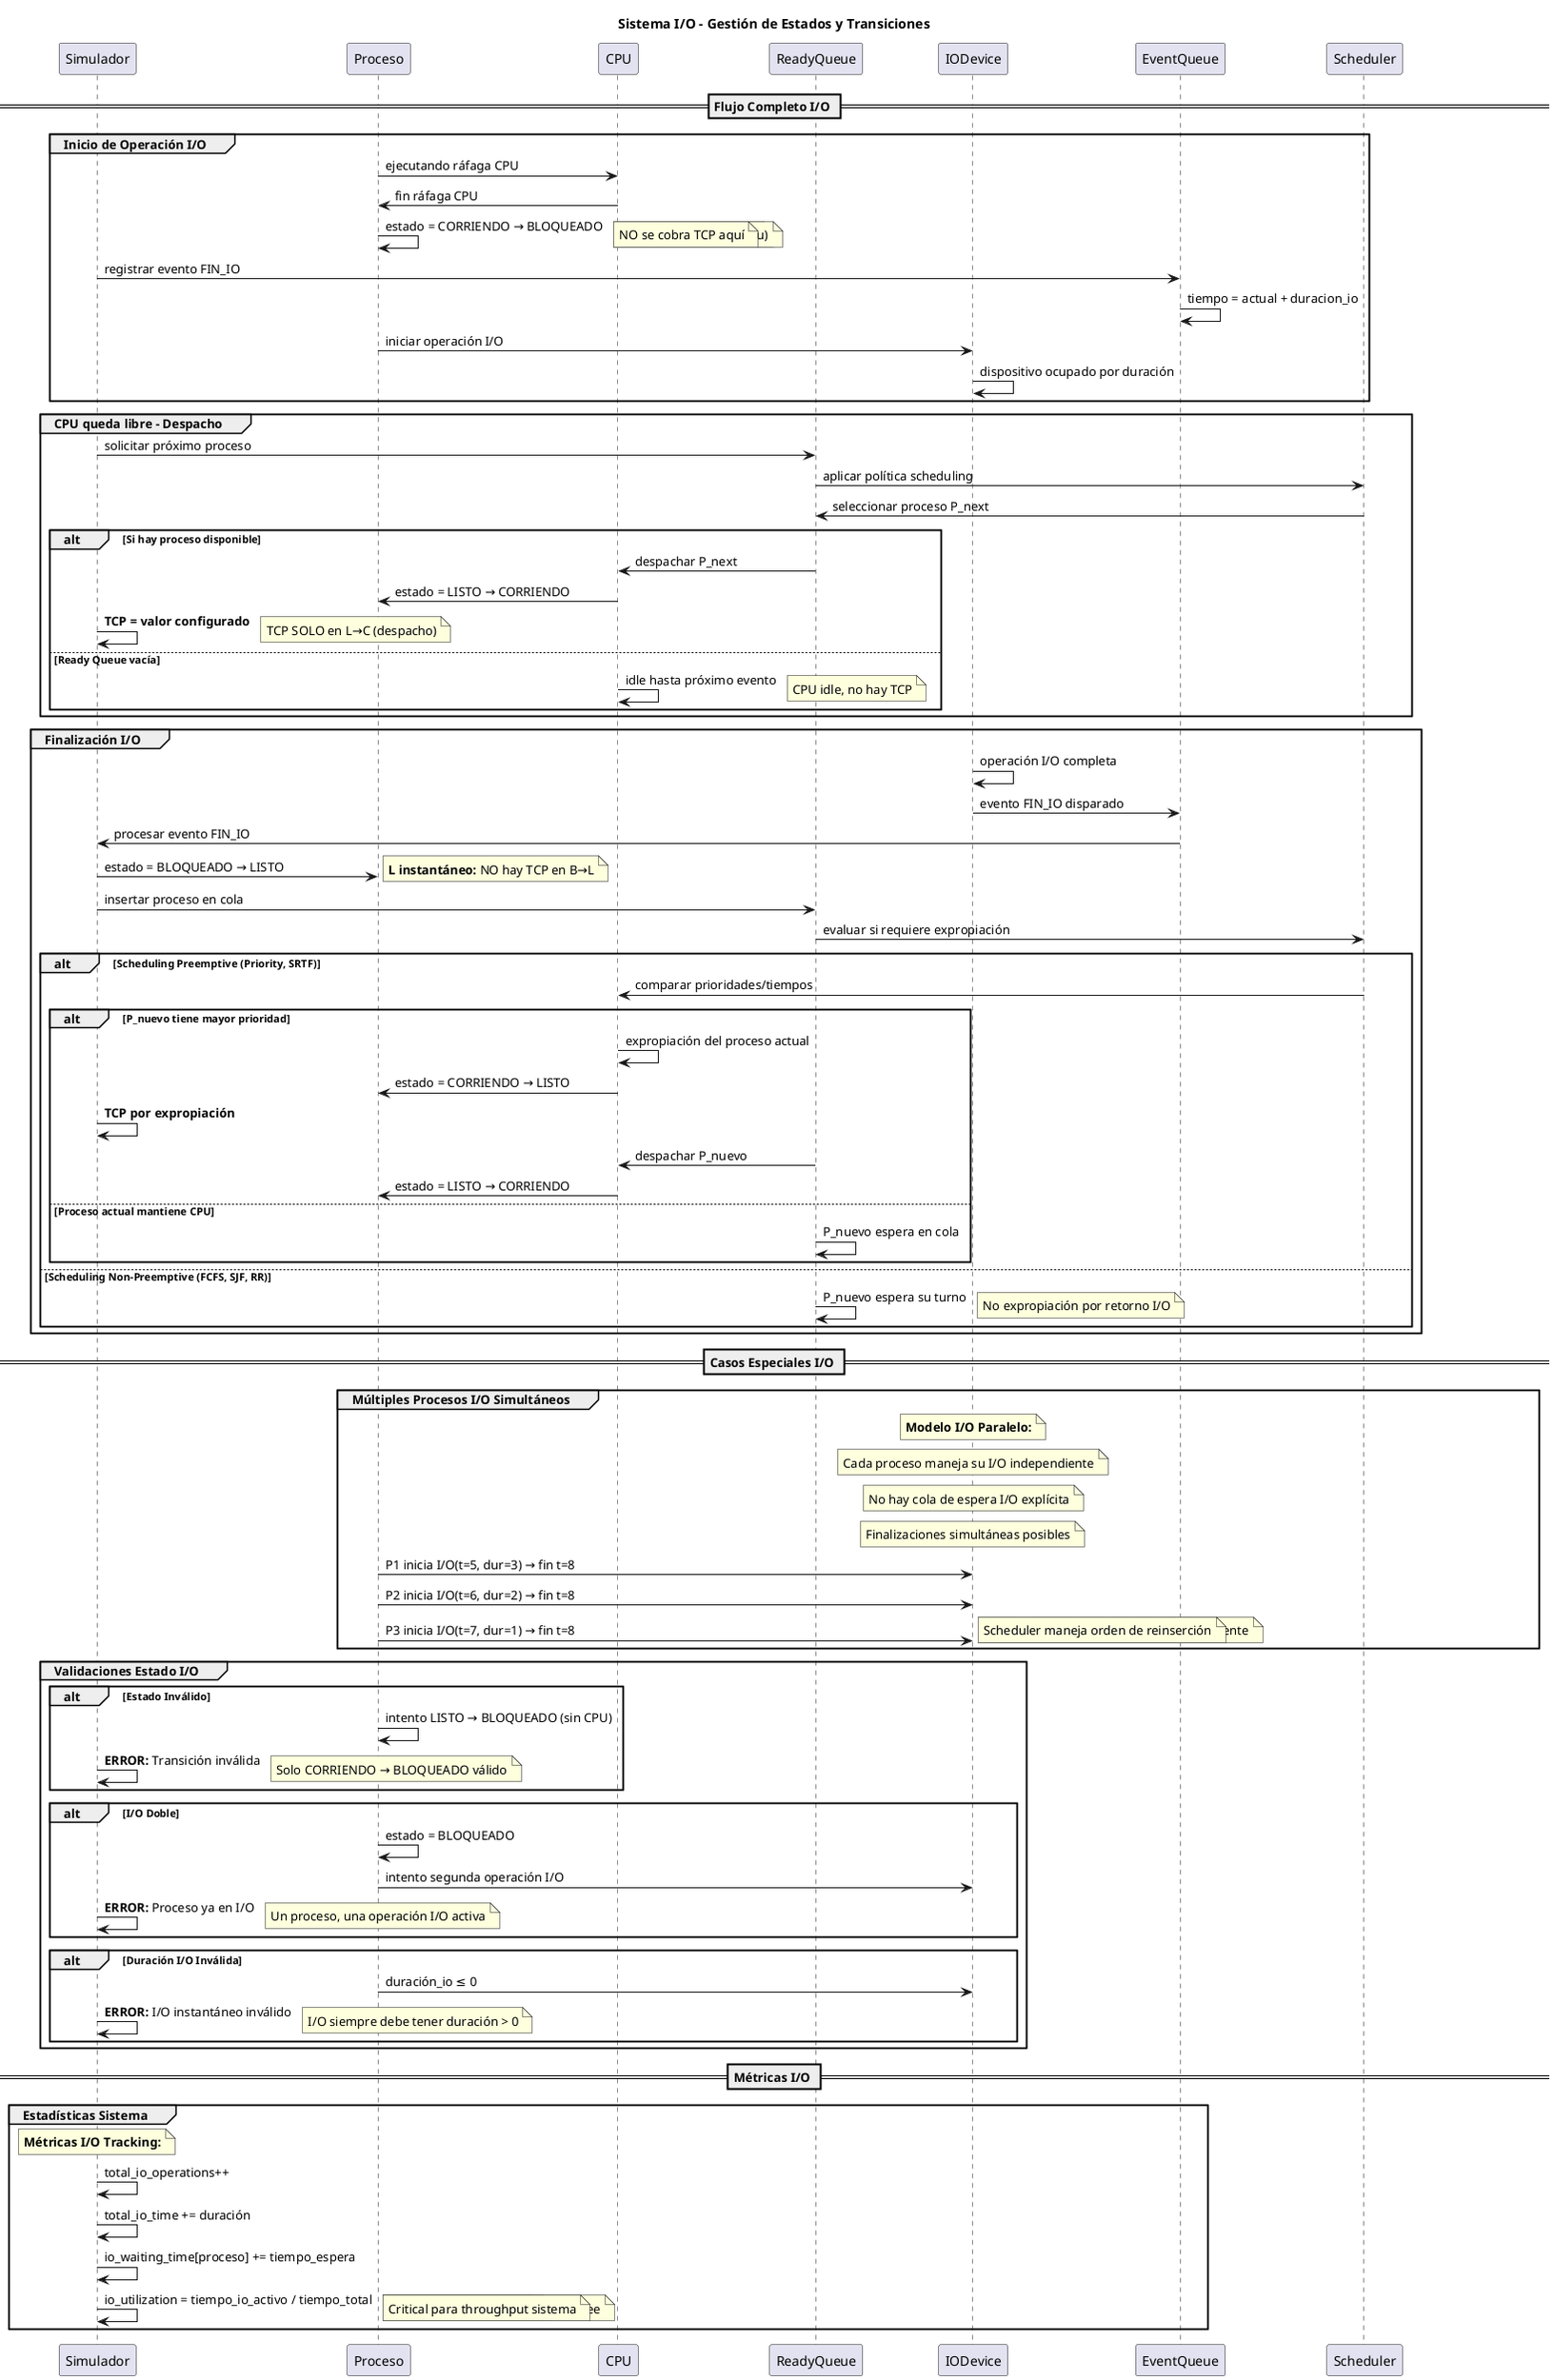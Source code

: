 @startuml
title Sistema I/O - Gestión de Estados y Transiciones
participant "Simulador" as Sim  
participant "Proceso" as P
participant "CPU" as CPU
participant "ReadyQueue" as RQ
participant "IODevice" as IO
participant "EventQueue" as EQ
participant "Scheduler" as Sch

== Flujo Completo I/O ==

group Inicio de Operación I/O
    P -> CPU: ejecutando ráfaga CPU
    CPU -> P: fin ráfaga CPU
    P -> P: estado = CORRIENDO → BLOQUEADO
    
    note right: **Transición Crítica B→L:** 
    note right: DEBE ser instantánea (0u)
    note right: NO se cobra TCP aquí
    
    Sim -> EQ: registrar evento FIN_IO
    EQ -> EQ: tiempo = actual + duracion_io
    P -> IO: iniciar operación I/O
    IO -> IO: dispositivo ocupado por duración
end

group CPU queda libre - Despacho
    Sim -> RQ: solicitar próximo proceso  
    RQ -> Sch: aplicar política scheduling
    Sch -> RQ: seleccionar proceso P_next
    
    alt Si hay proceso disponible
        RQ -> CPU: despachar P_next
        CPU -> P: estado = LISTO → CORRIENDO  
        Sim -> Sim: **TCP = valor configurado**
        note right: TCP SOLO en L→C (despacho)
    else Ready Queue vacía
        CPU -> CPU: idle hasta próximo evento
        note right: CPU idle, no hay TCP
    end
end

group Finalización I/O
    IO -> IO: operación I/O completa
    IO -> EQ: evento FIN_IO disparado
    EQ -> Sim: procesar evento FIN_IO
    
    Sim -> P: estado = BLOQUEADO → LISTO
    note right: **L instantáneo:** NO hay TCP en B→L
    
    Sim -> RQ: insertar proceso en cola
    RQ -> Sch: evaluar si requiere expropiación
    
    alt Scheduling Preemptive (Priority, SRTF)
        Sch -> CPU: comparar prioridades/tiempos
        alt P_nuevo tiene mayor prioridad
            CPU -> CPU: expropiación del proceso actual
            CPU -> P: estado = CORRIENDO → LISTO  
            Sim -> Sim: **TCP por expropiación**
            RQ -> CPU: despachar P_nuevo
            CPU -> P: estado = LISTO → CORRIENDO
        else Proceso actual mantiene CPU
            RQ -> RQ: P_nuevo espera en cola
        end
    else Scheduling Non-Preemptive (FCFS, SJF, RR)
        RQ -> RQ: P_nuevo espera su turno
        note right: No expropiación por retorno I/O
    end
end

== Casos Especiales I/O ==

group Múltiples Procesos I/O Simultáneos
    note over IO: **Modelo I/O Paralelo:**
    note over IO: Cada proceso maneja su I/O independiente
    note over IO: No hay cola de espera I/O explícita
    note over IO: Finalizaciones simultáneas posibles
    
    P -> IO: P1 inicia I/O(t=5, dur=3) → fin t=8
    P -> IO: P2 inicia I/O(t=6, dur=2) → fin t=8  
    P -> IO: P3 inicia I/O(t=7, dur=1) → fin t=8
    
    note right: t=8: Tres procesos retornan simultáneamente
    note right: Scheduler maneja orden de reinserción
end

group Validaciones Estado I/O  
    alt Estado Inválido
        P -> P: intento LISTO → BLOQUEADO (sin CPU)
        Sim -> Sim: **ERROR:** Transición inválida
        note right: Solo CORRIENDO → BLOQUEADO válido
    end
    
    alt I/O Doble
        P -> P: estado = BLOQUEADO  
        P -> IO: intento segunda operación I/O
        Sim -> Sim: **ERROR:** Proceso ya en I/O
        note right: Un proceso, una operación I/O activa
    end
    
    alt Duración I/O Inválida
        P -> IO: duración_io ≤ 0
        Sim -> Sim: **ERROR:** I/O instantáneo inválido
        note right: I/O siempre debe tener duración > 0
    end
end

== Métricas I/O ==

group Estadísticas Sistema
    note over Sim: **Métricas I/O Tracking:**
    Sim -> Sim: total_io_operations++
    Sim -> Sim: total_io_time += duración
    Sim -> Sim: io_waiting_time[proceso] += tiempo_espera
    Sim -> Sim: io_utilization = tiempo_io_activo / tiempo_total
    
    note right: **Impacto Performance:**
    note right: I/O reduce CPU utilization
    note right: Aumenta multiprogramming degree  
    note right: Critical para throughput sistema
end

@enduml